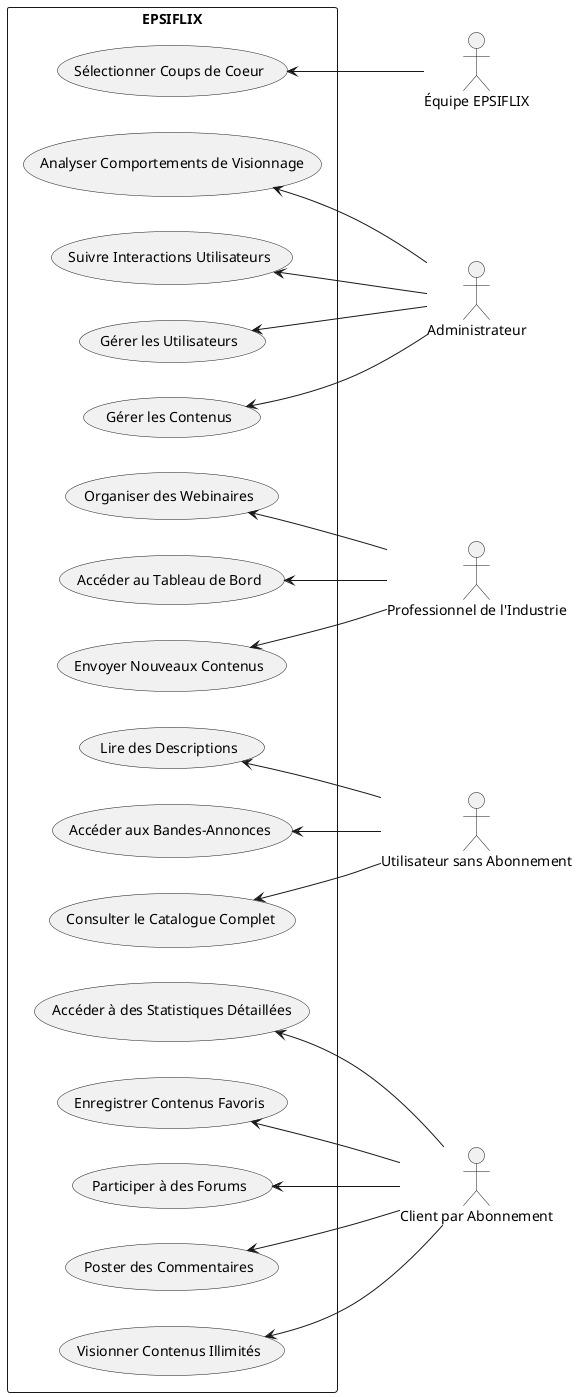 @startuml EPSIFLIX

left to right direction
skinparam packageStyle rectangle

actor "Client par Abonnement" as Client
actor "Utilisateur sans Abonnement" as Visitor
actor "Professionnel de l'Industrie" as Professional
actor "Administrateur" as Admin
actor "Équipe EPSIFLIX" as Team

rectangle EPSIFLIX {
  ' Use cases for a subscribed client
  usecase "Visionner Contenus Illimités" as UC1
  usecase "Poster des Commentaires" as UC2
  usecase "Participer à des Forums" as UC3
  usecase "Enregistrer Contenus Favoris" as UC4
  usecase "Accéder à des Statistiques Détaillées" as UC5

  ' Use cases for a visitor
  usecase "Consulter le Catalogue Complet" as UC6
  usecase "Accéder aux Bandes-Annonces" as UC7
  usecase "Lire des Descriptions" as UC8

  ' Use cases for a professional
  usecase "Envoyer Nouveaux Contenus" as UC9
  usecase "Accéder au Tableau de Bord" as UC10
  usecase "Organiser des Webinaires" as UC11

  ' Use cases for an administrator
  usecase "Gérer les Contenus" as UC12
  usecase "Gérer les Utilisateurs" as UC13
  usecase "Suivre Interactions Utilisateurs" as UC14
  usecase "Analyser Comportements de Visionnage" as UC15

  ' Use cases for the EPSIFLIX team
  usecase "Sélectionner Coups de Coeur" as UC16

  ' Relations
  Client -up-> UC1
  Client -up-> UC2
  Client -up-> UC3
  Client -up-> UC4
  Client -up-> UC5
  Visitor -up-> UC6
  Visitor -up-> UC7
  Visitor -up-> UC8
  Professional -up-> UC9
  Professional -up-> UC10
  Professional -up-> UC11
  Admin -up-> UC12
  Admin -up-> UC13
  Admin -up-> UC14
  Admin -up-> UC15
  Team -up-> UC16
}

@enduml
